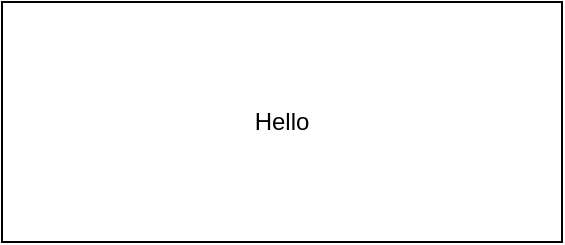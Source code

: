 <mxfile version="21.1.1" type="github">
  <diagram name="Trang-1" id="40kaAmNFGdINV2oPZkEJ">
    <mxGraphModel dx="1026" dy="692" grid="1" gridSize="10" guides="1" tooltips="1" connect="1" arrows="1" fold="1" page="1" pageScale="1" pageWidth="827" pageHeight="1169" math="0" shadow="0">
      <root>
        <mxCell id="0" />
        <mxCell id="1" parent="0" />
        <mxCell id="h5dzvq2Rn43baSqR6V22-1" value="Hello" style="rounded=0;whiteSpace=wrap;html=1;" parent="1" vertex="1">
          <mxGeometry x="274" y="240" width="280" height="120" as="geometry" />
        </mxCell>
      </root>
    </mxGraphModel>
  </diagram>
</mxfile>
